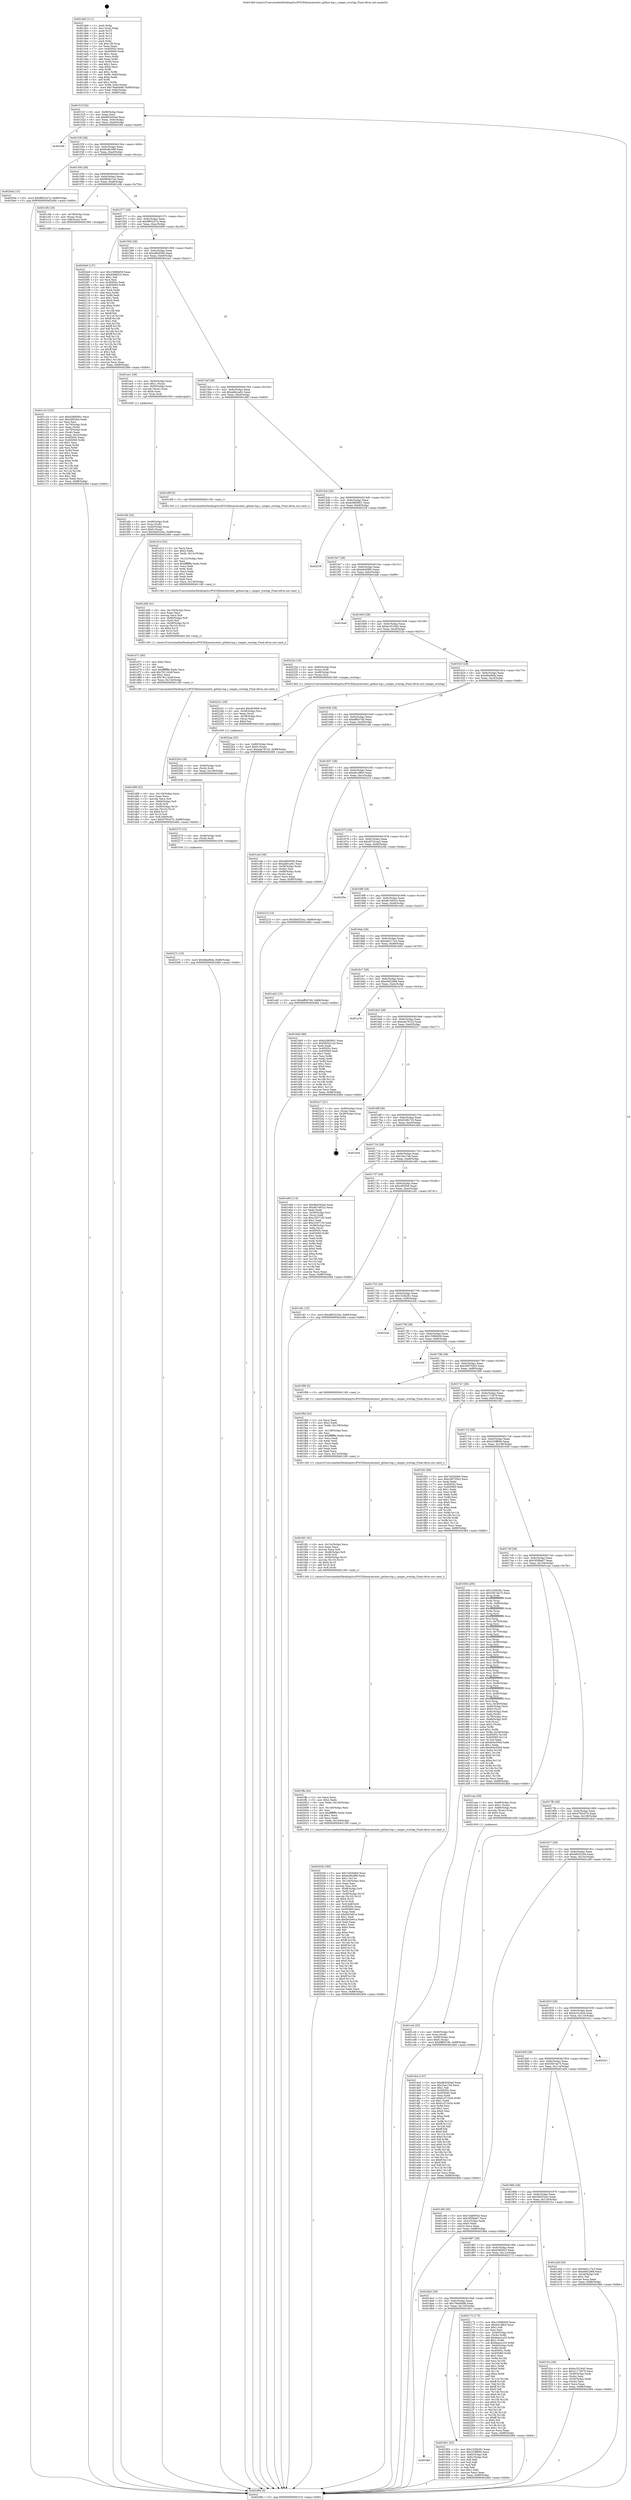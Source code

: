 digraph "0x4014b0" {
  label = "0x4014b0 (/mnt/c/Users/mathe/Desktop/tcc/POCII/binaries/extr_gitline-log.c_ranges_overlap_Final-ollvm.out::main(0))"
  labelloc = "t"
  node[shape=record]

  Entry [label="",width=0.3,height=0.3,shape=circle,fillcolor=black,style=filled]
  "0x40151f" [label="{
     0x40151f [32]\l
     | [instrs]\l
     &nbsp;&nbsp;0x40151f \<+6\>: mov -0x88(%rbp),%eax\l
     &nbsp;&nbsp;0x401525 \<+2\>: mov %eax,%ecx\l
     &nbsp;&nbsp;0x401527 \<+6\>: sub $0x8b03d3ad,%ecx\l
     &nbsp;&nbsp;0x40152d \<+6\>: mov %eax,-0x9c(%rbp)\l
     &nbsp;&nbsp;0x401533 \<+6\>: mov %ecx,-0xa0(%rbp)\l
     &nbsp;&nbsp;0x401539 \<+6\>: je 000000000040236f \<main+0xebf\>\l
  }"]
  "0x40236f" [label="{
     0x40236f\l
  }", style=dashed]
  "0x40153f" [label="{
     0x40153f [28]\l
     | [instrs]\l
     &nbsp;&nbsp;0x40153f \<+5\>: jmp 0000000000401544 \<main+0x94\>\l
     &nbsp;&nbsp;0x401544 \<+6\>: mov -0x9c(%rbp),%eax\l
     &nbsp;&nbsp;0x40154a \<+5\>: sub $0x8cdb29f9,%eax\l
     &nbsp;&nbsp;0x40154f \<+6\>: mov %eax,-0xa4(%rbp)\l
     &nbsp;&nbsp;0x401555 \<+6\>: je 00000000004020da \<main+0xc2a\>\l
  }"]
  Exit [label="",width=0.3,height=0.3,shape=circle,fillcolor=black,style=filled,peripheries=2]
  "0x4020da" [label="{
     0x4020da [15]\l
     | [instrs]\l
     &nbsp;&nbsp;0x4020da \<+10\>: movl $0x9f83247a,-0x88(%rbp)\l
     &nbsp;&nbsp;0x4020e4 \<+5\>: jmp 0000000000402484 \<main+0xfd4\>\l
  }"]
  "0x40155b" [label="{
     0x40155b [28]\l
     | [instrs]\l
     &nbsp;&nbsp;0x40155b \<+5\>: jmp 0000000000401560 \<main+0xb0\>\l
     &nbsp;&nbsp;0x401560 \<+6\>: mov -0x9c(%rbp),%eax\l
     &nbsp;&nbsp;0x401566 \<+5\>: sub $0x983b21a5,%eax\l
     &nbsp;&nbsp;0x40156b \<+6\>: mov %eax,-0xa8(%rbp)\l
     &nbsp;&nbsp;0x401571 \<+6\>: je 0000000000401c0b \<main+0x75b\>\l
  }"]
  "0x40227c" [label="{
     0x40227c [15]\l
     | [instrs]\l
     &nbsp;&nbsp;0x40227c \<+10\>: movl $0xbfea9bfa,-0x88(%rbp)\l
     &nbsp;&nbsp;0x402286 \<+5\>: jmp 0000000000402484 \<main+0xfd4\>\l
  }"]
  "0x401c0b" [label="{
     0x401c0b [16]\l
     | [instrs]\l
     &nbsp;&nbsp;0x401c0b \<+4\>: mov -0x78(%rbp),%rax\l
     &nbsp;&nbsp;0x401c0f \<+3\>: mov (%rax),%rax\l
     &nbsp;&nbsp;0x401c12 \<+4\>: mov 0x8(%rax),%rdi\l
     &nbsp;&nbsp;0x401c16 \<+5\>: call 0000000000401060 \<atoi@plt\>\l
     | [calls]\l
     &nbsp;&nbsp;0x401060 \{1\} (unknown)\l
  }"]
  "0x401577" [label="{
     0x401577 [28]\l
     | [instrs]\l
     &nbsp;&nbsp;0x401577 \<+5\>: jmp 000000000040157c \<main+0xcc\>\l
     &nbsp;&nbsp;0x40157c \<+6\>: mov -0x9c(%rbp),%eax\l
     &nbsp;&nbsp;0x401582 \<+5\>: sub $0x9f83247a,%eax\l
     &nbsp;&nbsp;0x401587 \<+6\>: mov %eax,-0xac(%rbp)\l
     &nbsp;&nbsp;0x40158d \<+6\>: je 00000000004020e9 \<main+0xc39\>\l
  }"]
  "0x402270" [label="{
     0x402270 [12]\l
     | [instrs]\l
     &nbsp;&nbsp;0x402270 \<+4\>: mov -0x48(%rbp),%rdi\l
     &nbsp;&nbsp;0x402274 \<+3\>: mov (%rdi),%rdi\l
     &nbsp;&nbsp;0x402277 \<+5\>: call 0000000000401030 \<free@plt\>\l
     | [calls]\l
     &nbsp;&nbsp;0x401030 \{1\} (unknown)\l
  }"]
  "0x4020e9" [label="{
     0x4020e9 [137]\l
     | [instrs]\l
     &nbsp;&nbsp;0x4020e9 \<+5\>: mov $0x15988459,%eax\l
     &nbsp;&nbsp;0x4020ee \<+5\>: mov $0x636f2f10,%ecx\l
     &nbsp;&nbsp;0x4020f3 \<+2\>: mov $0x1,%dl\l
     &nbsp;&nbsp;0x4020f5 \<+2\>: xor %esi,%esi\l
     &nbsp;&nbsp;0x4020f7 \<+7\>: mov 0x40505c,%edi\l
     &nbsp;&nbsp;0x4020fe \<+8\>: mov 0x405060,%r8d\l
     &nbsp;&nbsp;0x402106 \<+3\>: sub $0x1,%esi\l
     &nbsp;&nbsp;0x402109 \<+3\>: mov %edi,%r9d\l
     &nbsp;&nbsp;0x40210c \<+3\>: add %esi,%r9d\l
     &nbsp;&nbsp;0x40210f \<+4\>: imul %r9d,%edi\l
     &nbsp;&nbsp;0x402113 \<+3\>: and $0x1,%edi\l
     &nbsp;&nbsp;0x402116 \<+3\>: cmp $0x0,%edi\l
     &nbsp;&nbsp;0x402119 \<+4\>: sete %r10b\l
     &nbsp;&nbsp;0x40211d \<+4\>: cmp $0xa,%r8d\l
     &nbsp;&nbsp;0x402121 \<+4\>: setl %r11b\l
     &nbsp;&nbsp;0x402125 \<+3\>: mov %r10b,%bl\l
     &nbsp;&nbsp;0x402128 \<+3\>: xor $0xff,%bl\l
     &nbsp;&nbsp;0x40212b \<+3\>: mov %r11b,%r14b\l
     &nbsp;&nbsp;0x40212e \<+4\>: xor $0xff,%r14b\l
     &nbsp;&nbsp;0x402132 \<+3\>: xor $0x1,%dl\l
     &nbsp;&nbsp;0x402135 \<+3\>: mov %bl,%r15b\l
     &nbsp;&nbsp;0x402138 \<+4\>: and $0xff,%r15b\l
     &nbsp;&nbsp;0x40213c \<+3\>: and %dl,%r10b\l
     &nbsp;&nbsp;0x40213f \<+3\>: mov %r14b,%r12b\l
     &nbsp;&nbsp;0x402142 \<+4\>: and $0xff,%r12b\l
     &nbsp;&nbsp;0x402146 \<+3\>: and %dl,%r11b\l
     &nbsp;&nbsp;0x402149 \<+3\>: or %r10b,%r15b\l
     &nbsp;&nbsp;0x40214c \<+3\>: or %r11b,%r12b\l
     &nbsp;&nbsp;0x40214f \<+3\>: xor %r12b,%r15b\l
     &nbsp;&nbsp;0x402152 \<+3\>: or %r14b,%bl\l
     &nbsp;&nbsp;0x402155 \<+3\>: xor $0xff,%bl\l
     &nbsp;&nbsp;0x402158 \<+3\>: or $0x1,%dl\l
     &nbsp;&nbsp;0x40215b \<+2\>: and %dl,%bl\l
     &nbsp;&nbsp;0x40215d \<+3\>: or %bl,%r15b\l
     &nbsp;&nbsp;0x402160 \<+4\>: test $0x1,%r15b\l
     &nbsp;&nbsp;0x402164 \<+3\>: cmovne %ecx,%eax\l
     &nbsp;&nbsp;0x402167 \<+6\>: mov %eax,-0x88(%rbp)\l
     &nbsp;&nbsp;0x40216d \<+5\>: jmp 0000000000402484 \<main+0xfd4\>\l
  }"]
  "0x401593" [label="{
     0x401593 [28]\l
     | [instrs]\l
     &nbsp;&nbsp;0x401593 \<+5\>: jmp 0000000000401598 \<main+0xe8\>\l
     &nbsp;&nbsp;0x401598 \<+6\>: mov -0x9c(%rbp),%eax\l
     &nbsp;&nbsp;0x40159e \<+5\>: sub $0xa8fc650b,%eax\l
     &nbsp;&nbsp;0x4015a3 \<+6\>: mov %eax,-0xb0(%rbp)\l
     &nbsp;&nbsp;0x4015a9 \<+6\>: je 0000000000401ee1 \<main+0xa31\>\l
  }"]
  "0x40225e" [label="{
     0x40225e [18]\l
     | [instrs]\l
     &nbsp;&nbsp;0x40225e \<+4\>: mov -0x60(%rbp),%rdi\l
     &nbsp;&nbsp;0x402262 \<+3\>: mov (%rdi),%rdi\l
     &nbsp;&nbsp;0x402265 \<+6\>: mov %eax,-0x148(%rbp)\l
     &nbsp;&nbsp;0x40226b \<+5\>: call 0000000000401030 \<free@plt\>\l
     | [calls]\l
     &nbsp;&nbsp;0x401030 \{1\} (unknown)\l
  }"]
  "0x401ee1" [label="{
     0x401ee1 [29]\l
     | [instrs]\l
     &nbsp;&nbsp;0x401ee1 \<+4\>: mov -0x50(%rbp),%rax\l
     &nbsp;&nbsp;0x401ee5 \<+6\>: movl $0x1,(%rax)\l
     &nbsp;&nbsp;0x401eeb \<+4\>: mov -0x50(%rbp),%rax\l
     &nbsp;&nbsp;0x401eef \<+3\>: movslq (%rax),%rax\l
     &nbsp;&nbsp;0x401ef2 \<+4\>: shl $0x4,%rax\l
     &nbsp;&nbsp;0x401ef6 \<+3\>: mov %rax,%rdi\l
     &nbsp;&nbsp;0x401ef9 \<+5\>: call 0000000000401050 \<malloc@plt\>\l
     | [calls]\l
     &nbsp;&nbsp;0x401050 \{1\} (unknown)\l
  }"]
  "0x4015af" [label="{
     0x4015af [28]\l
     | [instrs]\l
     &nbsp;&nbsp;0x4015af \<+5\>: jmp 00000000004015b4 \<main+0x104\>\l
     &nbsp;&nbsp;0x4015b4 \<+6\>: mov -0x9c(%rbp),%eax\l
     &nbsp;&nbsp;0x4015ba \<+5\>: sub $0xab8cca61,%eax\l
     &nbsp;&nbsp;0x4015bf \<+6\>: mov %eax,-0xb4(%rbp)\l
     &nbsp;&nbsp;0x4015c5 \<+6\>: je 0000000000401d0f \<main+0x85f\>\l
  }"]
  "0x402241" [label="{
     0x402241 [29]\l
     | [instrs]\l
     &nbsp;&nbsp;0x402241 \<+10\>: movabs $0x4030b6,%rdi\l
     &nbsp;&nbsp;0x40224b \<+4\>: mov -0x38(%rbp),%rsi\l
     &nbsp;&nbsp;0x40224f \<+2\>: mov %eax,(%rsi)\l
     &nbsp;&nbsp;0x402251 \<+4\>: mov -0x38(%rbp),%rsi\l
     &nbsp;&nbsp;0x402255 \<+2\>: mov (%rsi),%esi\l
     &nbsp;&nbsp;0x402257 \<+2\>: mov $0x0,%al\l
     &nbsp;&nbsp;0x402259 \<+5\>: call 0000000000401040 \<printf@plt\>\l
     | [calls]\l
     &nbsp;&nbsp;0x401040 \{1\} (unknown)\l
  }"]
  "0x401d0f" [label="{
     0x401d0f [5]\l
     | [instrs]\l
     &nbsp;&nbsp;0x401d0f \<+5\>: call 0000000000401160 \<next_i\>\l
     | [calls]\l
     &nbsp;&nbsp;0x401160 \{1\} (/mnt/c/Users/mathe/Desktop/tcc/POCII/binaries/extr_gitline-log.c_ranges_overlap_Final-ollvm.out::next_i)\l
  }"]
  "0x4015cb" [label="{
     0x4015cb [28]\l
     | [instrs]\l
     &nbsp;&nbsp;0x4015cb \<+5\>: jmp 00000000004015d0 \<main+0x120\>\l
     &nbsp;&nbsp;0x4015d0 \<+6\>: mov -0x9c(%rbp),%eax\l
     &nbsp;&nbsp;0x4015d6 \<+5\>: sub $0xb2885801,%eax\l
     &nbsp;&nbsp;0x4015db \<+6\>: mov %eax,-0xb8(%rbp)\l
     &nbsp;&nbsp;0x4015e1 \<+6\>: je 000000000040233f \<main+0xe8f\>\l
  }"]
  "0x402026" [label="{
     0x402026 [180]\l
     | [instrs]\l
     &nbsp;&nbsp;0x402026 \<+5\>: mov $0x7a026d04,%ecx\l
     &nbsp;&nbsp;0x40202b \<+5\>: mov $0x8cdb29f9,%edx\l
     &nbsp;&nbsp;0x402030 \<+3\>: mov $0x1,%r11b\l
     &nbsp;&nbsp;0x402033 \<+6\>: mov -0x144(%rbp),%esi\l
     &nbsp;&nbsp;0x402039 \<+3\>: imul %eax,%esi\l
     &nbsp;&nbsp;0x40203c \<+3\>: movslq %esi,%r8\l
     &nbsp;&nbsp;0x40203f \<+4\>: mov -0x48(%rbp),%r9\l
     &nbsp;&nbsp;0x402043 \<+3\>: mov (%r9),%r9\l
     &nbsp;&nbsp;0x402046 \<+4\>: mov -0x40(%rbp),%r10\l
     &nbsp;&nbsp;0x40204a \<+3\>: movslq (%r10),%r10\l
     &nbsp;&nbsp;0x40204d \<+4\>: shl $0x4,%r10\l
     &nbsp;&nbsp;0x402051 \<+3\>: add %r10,%r9\l
     &nbsp;&nbsp;0x402054 \<+4\>: mov %r8,0x8(%r9)\l
     &nbsp;&nbsp;0x402058 \<+7\>: mov 0x40505c,%eax\l
     &nbsp;&nbsp;0x40205f \<+7\>: mov 0x405060,%esi\l
     &nbsp;&nbsp;0x402066 \<+2\>: mov %eax,%edi\l
     &nbsp;&nbsp;0x402068 \<+6\>: sub $0xf443e61a,%edi\l
     &nbsp;&nbsp;0x40206e \<+3\>: sub $0x1,%edi\l
     &nbsp;&nbsp;0x402071 \<+6\>: add $0xf443e61a,%edi\l
     &nbsp;&nbsp;0x402077 \<+3\>: imul %edi,%eax\l
     &nbsp;&nbsp;0x40207a \<+3\>: and $0x1,%eax\l
     &nbsp;&nbsp;0x40207d \<+3\>: cmp $0x0,%eax\l
     &nbsp;&nbsp;0x402080 \<+3\>: sete %bl\l
     &nbsp;&nbsp;0x402083 \<+3\>: cmp $0xa,%esi\l
     &nbsp;&nbsp;0x402086 \<+4\>: setl %r14b\l
     &nbsp;&nbsp;0x40208a \<+3\>: mov %bl,%r15b\l
     &nbsp;&nbsp;0x40208d \<+4\>: xor $0xff,%r15b\l
     &nbsp;&nbsp;0x402091 \<+3\>: mov %r14b,%r12b\l
     &nbsp;&nbsp;0x402094 \<+4\>: xor $0xff,%r12b\l
     &nbsp;&nbsp;0x402098 \<+4\>: xor $0x0,%r11b\l
     &nbsp;&nbsp;0x40209c \<+3\>: mov %r15b,%r13b\l
     &nbsp;&nbsp;0x40209f \<+4\>: and $0x0,%r13b\l
     &nbsp;&nbsp;0x4020a3 \<+3\>: and %r11b,%bl\l
     &nbsp;&nbsp;0x4020a6 \<+3\>: mov %r12b,%al\l
     &nbsp;&nbsp;0x4020a9 \<+2\>: and $0x0,%al\l
     &nbsp;&nbsp;0x4020ab \<+3\>: and %r11b,%r14b\l
     &nbsp;&nbsp;0x4020ae \<+3\>: or %bl,%r13b\l
     &nbsp;&nbsp;0x4020b1 \<+3\>: or %r14b,%al\l
     &nbsp;&nbsp;0x4020b4 \<+3\>: xor %al,%r13b\l
     &nbsp;&nbsp;0x4020b7 \<+3\>: or %r12b,%r15b\l
     &nbsp;&nbsp;0x4020ba \<+4\>: xor $0xff,%r15b\l
     &nbsp;&nbsp;0x4020be \<+4\>: or $0x0,%r11b\l
     &nbsp;&nbsp;0x4020c2 \<+3\>: and %r11b,%r15b\l
     &nbsp;&nbsp;0x4020c5 \<+3\>: or %r15b,%r13b\l
     &nbsp;&nbsp;0x4020c8 \<+4\>: test $0x1,%r13b\l
     &nbsp;&nbsp;0x4020cc \<+3\>: cmovne %edx,%ecx\l
     &nbsp;&nbsp;0x4020cf \<+6\>: mov %ecx,-0x88(%rbp)\l
     &nbsp;&nbsp;0x4020d5 \<+5\>: jmp 0000000000402484 \<main+0xfd4\>\l
  }"]
  "0x40233f" [label="{
     0x40233f\l
  }", style=dashed]
  "0x4015e7" [label="{
     0x4015e7 [28]\l
     | [instrs]\l
     &nbsp;&nbsp;0x4015e7 \<+5\>: jmp 00000000004015ec \<main+0x13c\>\l
     &nbsp;&nbsp;0x4015ec \<+6\>: mov -0x9c(%rbp),%eax\l
     &nbsp;&nbsp;0x4015f2 \<+5\>: sub $0xb6c65f0c,%eax\l
     &nbsp;&nbsp;0x4015f7 \<+6\>: mov %eax,-0xbc(%rbp)\l
     &nbsp;&nbsp;0x4015fd \<+6\>: je 0000000000401ba6 \<main+0x6f6\>\l
  }"]
  "0x401ffa" [label="{
     0x401ffa [44]\l
     | [instrs]\l
     &nbsp;&nbsp;0x401ffa \<+2\>: xor %ecx,%ecx\l
     &nbsp;&nbsp;0x401ffc \<+5\>: mov $0x2,%edx\l
     &nbsp;&nbsp;0x402001 \<+6\>: mov %edx,-0x140(%rbp)\l
     &nbsp;&nbsp;0x402007 \<+1\>: cltd\l
     &nbsp;&nbsp;0x402008 \<+6\>: mov -0x140(%rbp),%esi\l
     &nbsp;&nbsp;0x40200e \<+2\>: idiv %esi\l
     &nbsp;&nbsp;0x402010 \<+6\>: imul $0xfffffffe,%edx,%edx\l
     &nbsp;&nbsp;0x402016 \<+3\>: sub $0x1,%ecx\l
     &nbsp;&nbsp;0x402019 \<+2\>: sub %ecx,%edx\l
     &nbsp;&nbsp;0x40201b \<+6\>: mov %edx,-0x144(%rbp)\l
     &nbsp;&nbsp;0x402021 \<+5\>: call 0000000000401160 \<next_i\>\l
     | [calls]\l
     &nbsp;&nbsp;0x401160 \{1\} (/mnt/c/Users/mathe/Desktop/tcc/POCII/binaries/extr_gitline-log.c_ranges_overlap_Final-ollvm.out::next_i)\l
  }"]
  "0x401ba6" [label="{
     0x401ba6\l
  }", style=dashed]
  "0x401603" [label="{
     0x401603 [28]\l
     | [instrs]\l
     &nbsp;&nbsp;0x401603 \<+5\>: jmp 0000000000401608 \<main+0x158\>\l
     &nbsp;&nbsp;0x401608 \<+6\>: mov -0x9c(%rbp),%eax\l
     &nbsp;&nbsp;0x40160e \<+5\>: sub $0xbc351645,%eax\l
     &nbsp;&nbsp;0x401613 \<+6\>: mov %eax,-0xc0(%rbp)\l
     &nbsp;&nbsp;0x401619 \<+6\>: je 000000000040222e \<main+0xd7e\>\l
  }"]
  "0x401fd1" [label="{
     0x401fd1 [41]\l
     | [instrs]\l
     &nbsp;&nbsp;0x401fd1 \<+6\>: mov -0x13c(%rbp),%ecx\l
     &nbsp;&nbsp;0x401fd7 \<+3\>: imul %eax,%ecx\l
     &nbsp;&nbsp;0x401fda \<+3\>: movslq %ecx,%r8\l
     &nbsp;&nbsp;0x401fdd \<+4\>: mov -0x48(%rbp),%r9\l
     &nbsp;&nbsp;0x401fe1 \<+3\>: mov (%r9),%r9\l
     &nbsp;&nbsp;0x401fe4 \<+4\>: mov -0x40(%rbp),%r10\l
     &nbsp;&nbsp;0x401fe8 \<+3\>: movslq (%r10),%r10\l
     &nbsp;&nbsp;0x401feb \<+4\>: shl $0x4,%r10\l
     &nbsp;&nbsp;0x401fef \<+3\>: add %r10,%r9\l
     &nbsp;&nbsp;0x401ff2 \<+3\>: mov %r8,(%r9)\l
     &nbsp;&nbsp;0x401ff5 \<+5\>: call 0000000000401160 \<next_i\>\l
     | [calls]\l
     &nbsp;&nbsp;0x401160 \{1\} (/mnt/c/Users/mathe/Desktop/tcc/POCII/binaries/extr_gitline-log.c_ranges_overlap_Final-ollvm.out::next_i)\l
  }"]
  "0x40222e" [label="{
     0x40222e [19]\l
     | [instrs]\l
     &nbsp;&nbsp;0x40222e \<+4\>: mov -0x60(%rbp),%rax\l
     &nbsp;&nbsp;0x402232 \<+3\>: mov (%rax),%rdi\l
     &nbsp;&nbsp;0x402235 \<+4\>: mov -0x48(%rbp),%rax\l
     &nbsp;&nbsp;0x402239 \<+3\>: mov (%rax),%rsi\l
     &nbsp;&nbsp;0x40223c \<+5\>: call 00000000004013b0 \<ranges_overlap\>\l
     | [calls]\l
     &nbsp;&nbsp;0x4013b0 \{1\} (/mnt/c/Users/mathe/Desktop/tcc/POCII/binaries/extr_gitline-log.c_ranges_overlap_Final-ollvm.out::ranges_overlap)\l
  }"]
  "0x40161f" [label="{
     0x40161f [28]\l
     | [instrs]\l
     &nbsp;&nbsp;0x40161f \<+5\>: jmp 0000000000401624 \<main+0x174\>\l
     &nbsp;&nbsp;0x401624 \<+6\>: mov -0x9c(%rbp),%eax\l
     &nbsp;&nbsp;0x40162a \<+5\>: sub $0xbfea9bfa,%eax\l
     &nbsp;&nbsp;0x40162f \<+6\>: mov %eax,-0xc4(%rbp)\l
     &nbsp;&nbsp;0x401635 \<+6\>: je 00000000004022ae \<main+0xdfe\>\l
  }"]
  "0x401f9d" [label="{
     0x401f9d [52]\l
     | [instrs]\l
     &nbsp;&nbsp;0x401f9d \<+2\>: xor %ecx,%ecx\l
     &nbsp;&nbsp;0x401f9f \<+5\>: mov $0x2,%edx\l
     &nbsp;&nbsp;0x401fa4 \<+6\>: mov %edx,-0x138(%rbp)\l
     &nbsp;&nbsp;0x401faa \<+1\>: cltd\l
     &nbsp;&nbsp;0x401fab \<+6\>: mov -0x138(%rbp),%esi\l
     &nbsp;&nbsp;0x401fb1 \<+2\>: idiv %esi\l
     &nbsp;&nbsp;0x401fb3 \<+6\>: imul $0xfffffffe,%edx,%edx\l
     &nbsp;&nbsp;0x401fb9 \<+2\>: mov %ecx,%edi\l
     &nbsp;&nbsp;0x401fbb \<+2\>: sub %edx,%edi\l
     &nbsp;&nbsp;0x401fbd \<+2\>: mov %ecx,%edx\l
     &nbsp;&nbsp;0x401fbf \<+3\>: sub $0x1,%edx\l
     &nbsp;&nbsp;0x401fc2 \<+2\>: add %edx,%edi\l
     &nbsp;&nbsp;0x401fc4 \<+2\>: sub %edi,%ecx\l
     &nbsp;&nbsp;0x401fc6 \<+6\>: mov %ecx,-0x13c(%rbp)\l
     &nbsp;&nbsp;0x401fcc \<+5\>: call 0000000000401160 \<next_i\>\l
     | [calls]\l
     &nbsp;&nbsp;0x401160 \{1\} (/mnt/c/Users/mathe/Desktop/tcc/POCII/binaries/extr_gitline-log.c_ranges_overlap_Final-ollvm.out::next_i)\l
  }"]
  "0x4022ae" [label="{
     0x4022ae [25]\l
     | [instrs]\l
     &nbsp;&nbsp;0x4022ae \<+4\>: mov -0x80(%rbp),%rax\l
     &nbsp;&nbsp;0x4022b2 \<+6\>: movl $0x0,(%rax)\l
     &nbsp;&nbsp;0x4022b8 \<+10\>: movl $0xeda79132,-0x88(%rbp)\l
     &nbsp;&nbsp;0x4022c2 \<+5\>: jmp 0000000000402484 \<main+0xfd4\>\l
  }"]
  "0x40163b" [label="{
     0x40163b [28]\l
     | [instrs]\l
     &nbsp;&nbsp;0x40163b \<+5\>: jmp 0000000000401640 \<main+0x190\>\l
     &nbsp;&nbsp;0x401640 \<+6\>: mov -0x9c(%rbp),%eax\l
     &nbsp;&nbsp;0x401646 \<+5\>: sub $0xbff047d0,%eax\l
     &nbsp;&nbsp;0x40164b \<+6\>: mov %eax,-0xc8(%rbp)\l
     &nbsp;&nbsp;0x401651 \<+6\>: je 0000000000401ceb \<main+0x83b\>\l
  }"]
  "0x401efe" [label="{
     0x401efe [32]\l
     | [instrs]\l
     &nbsp;&nbsp;0x401efe \<+4\>: mov -0x48(%rbp),%rdi\l
     &nbsp;&nbsp;0x401f02 \<+3\>: mov %rax,(%rdi)\l
     &nbsp;&nbsp;0x401f05 \<+4\>: mov -0x40(%rbp),%rax\l
     &nbsp;&nbsp;0x401f09 \<+6\>: movl $0x0,(%rax)\l
     &nbsp;&nbsp;0x401f0f \<+10\>: movl $0x5b0532ec,-0x88(%rbp)\l
     &nbsp;&nbsp;0x401f19 \<+5\>: jmp 0000000000402484 \<main+0xfd4\>\l
  }"]
  "0x401ceb" [label="{
     0x401ceb [36]\l
     | [instrs]\l
     &nbsp;&nbsp;0x401ceb \<+5\>: mov $0xa8fc650b,%eax\l
     &nbsp;&nbsp;0x401cf0 \<+5\>: mov $0xab8cca61,%ecx\l
     &nbsp;&nbsp;0x401cf5 \<+4\>: mov -0x58(%rbp),%rdx\l
     &nbsp;&nbsp;0x401cf9 \<+2\>: mov (%rdx),%esi\l
     &nbsp;&nbsp;0x401cfb \<+4\>: mov -0x68(%rbp),%rdx\l
     &nbsp;&nbsp;0x401cff \<+2\>: cmp (%rdx),%esi\l
     &nbsp;&nbsp;0x401d01 \<+3\>: cmovl %ecx,%eax\l
     &nbsp;&nbsp;0x401d04 \<+6\>: mov %eax,-0x88(%rbp)\l
     &nbsp;&nbsp;0x401d0a \<+5\>: jmp 0000000000402484 \<main+0xfd4\>\l
  }"]
  "0x401657" [label="{
     0x401657 [28]\l
     | [instrs]\l
     &nbsp;&nbsp;0x401657 \<+5\>: jmp 000000000040165c \<main+0x1ac\>\l
     &nbsp;&nbsp;0x40165c \<+6\>: mov -0x9c(%rbp),%eax\l
     &nbsp;&nbsp;0x401662 \<+5\>: sub $0xd414ffc0,%eax\l
     &nbsp;&nbsp;0x401667 \<+6\>: mov %eax,-0xcc(%rbp)\l
     &nbsp;&nbsp;0x40166d \<+6\>: je 000000000040221f \<main+0xd6f\>\l
  }"]
  "0x401d99" [label="{
     0x401d99 [52]\l
     | [instrs]\l
     &nbsp;&nbsp;0x401d99 \<+6\>: mov -0x134(%rbp),%ecx\l
     &nbsp;&nbsp;0x401d9f \<+3\>: imul %eax,%ecx\l
     &nbsp;&nbsp;0x401da2 \<+3\>: movslq %ecx,%r8\l
     &nbsp;&nbsp;0x401da5 \<+4\>: mov -0x60(%rbp),%r9\l
     &nbsp;&nbsp;0x401da9 \<+3\>: mov (%r9),%r9\l
     &nbsp;&nbsp;0x401dac \<+4\>: mov -0x58(%rbp),%r10\l
     &nbsp;&nbsp;0x401db0 \<+3\>: movslq (%r10),%r10\l
     &nbsp;&nbsp;0x401db3 \<+4\>: shl $0x4,%r10\l
     &nbsp;&nbsp;0x401db7 \<+3\>: add %r10,%r9\l
     &nbsp;&nbsp;0x401dba \<+4\>: mov %r8,0x8(%r9)\l
     &nbsp;&nbsp;0x401dbe \<+10\>: movl $0x4705c070,-0x88(%rbp)\l
     &nbsp;&nbsp;0x401dc8 \<+5\>: jmp 0000000000402484 \<main+0xfd4\>\l
  }"]
  "0x40221f" [label="{
     0x40221f [15]\l
     | [instrs]\l
     &nbsp;&nbsp;0x40221f \<+10\>: movl $0x5b0532ec,-0x88(%rbp)\l
     &nbsp;&nbsp;0x402229 \<+5\>: jmp 0000000000402484 \<main+0xfd4\>\l
  }"]
  "0x401673" [label="{
     0x401673 [28]\l
     | [instrs]\l
     &nbsp;&nbsp;0x401673 \<+5\>: jmp 0000000000401678 \<main+0x1c8\>\l
     &nbsp;&nbsp;0x401678 \<+6\>: mov -0x9c(%rbp),%eax\l
     &nbsp;&nbsp;0x40167e \<+5\>: sub $0xd57d1ea2,%eax\l
     &nbsp;&nbsp;0x401683 \<+6\>: mov %eax,-0xd0(%rbp)\l
     &nbsp;&nbsp;0x401689 \<+6\>: je 000000000040229a \<main+0xdea\>\l
  }"]
  "0x401d71" [label="{
     0x401d71 [40]\l
     | [instrs]\l
     &nbsp;&nbsp;0x401d71 \<+5\>: mov $0x2,%ecx\l
     &nbsp;&nbsp;0x401d76 \<+1\>: cltd\l
     &nbsp;&nbsp;0x401d77 \<+2\>: idiv %ecx\l
     &nbsp;&nbsp;0x401d79 \<+6\>: imul $0xfffffffe,%edx,%ecx\l
     &nbsp;&nbsp;0x401d7f \<+6\>: add $0x781142df,%ecx\l
     &nbsp;&nbsp;0x401d85 \<+3\>: add $0x1,%ecx\l
     &nbsp;&nbsp;0x401d88 \<+6\>: sub $0x781142df,%ecx\l
     &nbsp;&nbsp;0x401d8e \<+6\>: mov %ecx,-0x134(%rbp)\l
     &nbsp;&nbsp;0x401d94 \<+5\>: call 0000000000401160 \<next_i\>\l
     | [calls]\l
     &nbsp;&nbsp;0x401160 \{1\} (/mnt/c/Users/mathe/Desktop/tcc/POCII/binaries/extr_gitline-log.c_ranges_overlap_Final-ollvm.out::next_i)\l
  }"]
  "0x40229a" [label="{
     0x40229a\l
  }", style=dashed]
  "0x40168f" [label="{
     0x40168f [28]\l
     | [instrs]\l
     &nbsp;&nbsp;0x40168f \<+5\>: jmp 0000000000401694 \<main+0x1e4\>\l
     &nbsp;&nbsp;0x401694 \<+6\>: mov -0x9c(%rbp),%eax\l
     &nbsp;&nbsp;0x40169a \<+5\>: sub $0xdb7e652c,%eax\l
     &nbsp;&nbsp;0x40169f \<+6\>: mov %eax,-0xd4(%rbp)\l
     &nbsp;&nbsp;0x4016a5 \<+6\>: je 0000000000401ed2 \<main+0xa22\>\l
  }"]
  "0x401d48" [label="{
     0x401d48 [41]\l
     | [instrs]\l
     &nbsp;&nbsp;0x401d48 \<+6\>: mov -0x130(%rbp),%ecx\l
     &nbsp;&nbsp;0x401d4e \<+3\>: imul %eax,%ecx\l
     &nbsp;&nbsp;0x401d51 \<+3\>: movslq %ecx,%r8\l
     &nbsp;&nbsp;0x401d54 \<+4\>: mov -0x60(%rbp),%r9\l
     &nbsp;&nbsp;0x401d58 \<+3\>: mov (%r9),%r9\l
     &nbsp;&nbsp;0x401d5b \<+4\>: mov -0x58(%rbp),%r10\l
     &nbsp;&nbsp;0x401d5f \<+3\>: movslq (%r10),%r10\l
     &nbsp;&nbsp;0x401d62 \<+4\>: shl $0x4,%r10\l
     &nbsp;&nbsp;0x401d66 \<+3\>: add %r10,%r9\l
     &nbsp;&nbsp;0x401d69 \<+3\>: mov %r8,(%r9)\l
     &nbsp;&nbsp;0x401d6c \<+5\>: call 0000000000401160 \<next_i\>\l
     | [calls]\l
     &nbsp;&nbsp;0x401160 \{1\} (/mnt/c/Users/mathe/Desktop/tcc/POCII/binaries/extr_gitline-log.c_ranges_overlap_Final-ollvm.out::next_i)\l
  }"]
  "0x401ed2" [label="{
     0x401ed2 [15]\l
     | [instrs]\l
     &nbsp;&nbsp;0x401ed2 \<+10\>: movl $0xbff047d0,-0x88(%rbp)\l
     &nbsp;&nbsp;0x401edc \<+5\>: jmp 0000000000402484 \<main+0xfd4\>\l
  }"]
  "0x4016ab" [label="{
     0x4016ab [28]\l
     | [instrs]\l
     &nbsp;&nbsp;0x4016ab \<+5\>: jmp 00000000004016b0 \<main+0x200\>\l
     &nbsp;&nbsp;0x4016b0 \<+6\>: mov -0x9c(%rbp),%eax\l
     &nbsp;&nbsp;0x4016b6 \<+5\>: sub $0xded117e3,%eax\l
     &nbsp;&nbsp;0x4016bb \<+6\>: mov %eax,-0xd8(%rbp)\l
     &nbsp;&nbsp;0x4016c1 \<+6\>: je 0000000000401bb5 \<main+0x705\>\l
  }"]
  "0x401d14" [label="{
     0x401d14 [52]\l
     | [instrs]\l
     &nbsp;&nbsp;0x401d14 \<+2\>: xor %ecx,%ecx\l
     &nbsp;&nbsp;0x401d16 \<+5\>: mov $0x2,%edx\l
     &nbsp;&nbsp;0x401d1b \<+6\>: mov %edx,-0x12c(%rbp)\l
     &nbsp;&nbsp;0x401d21 \<+1\>: cltd\l
     &nbsp;&nbsp;0x401d22 \<+6\>: mov -0x12c(%rbp),%esi\l
     &nbsp;&nbsp;0x401d28 \<+2\>: idiv %esi\l
     &nbsp;&nbsp;0x401d2a \<+6\>: imul $0xfffffffe,%edx,%edx\l
     &nbsp;&nbsp;0x401d30 \<+2\>: mov %ecx,%edi\l
     &nbsp;&nbsp;0x401d32 \<+2\>: sub %edx,%edi\l
     &nbsp;&nbsp;0x401d34 \<+2\>: mov %ecx,%edx\l
     &nbsp;&nbsp;0x401d36 \<+3\>: sub $0x1,%edx\l
     &nbsp;&nbsp;0x401d39 \<+2\>: add %edx,%edi\l
     &nbsp;&nbsp;0x401d3b \<+2\>: sub %edi,%ecx\l
     &nbsp;&nbsp;0x401d3d \<+6\>: mov %ecx,-0x130(%rbp)\l
     &nbsp;&nbsp;0x401d43 \<+5\>: call 0000000000401160 \<next_i\>\l
     | [calls]\l
     &nbsp;&nbsp;0x401160 \{1\} (/mnt/c/Users/mathe/Desktop/tcc/POCII/binaries/extr_gitline-log.c_ranges_overlap_Final-ollvm.out::next_i)\l
  }"]
  "0x401bb5" [label="{
     0x401bb5 [86]\l
     | [instrs]\l
     &nbsp;&nbsp;0x401bb5 \<+5\>: mov $0xb2885801,%eax\l
     &nbsp;&nbsp;0x401bba \<+5\>: mov $0x983b21a5,%ecx\l
     &nbsp;&nbsp;0x401bbf \<+2\>: xor %edx,%edx\l
     &nbsp;&nbsp;0x401bc1 \<+7\>: mov 0x40505c,%esi\l
     &nbsp;&nbsp;0x401bc8 \<+7\>: mov 0x405060,%edi\l
     &nbsp;&nbsp;0x401bcf \<+3\>: sub $0x1,%edx\l
     &nbsp;&nbsp;0x401bd2 \<+3\>: mov %esi,%r8d\l
     &nbsp;&nbsp;0x401bd5 \<+3\>: add %edx,%r8d\l
     &nbsp;&nbsp;0x401bd8 \<+4\>: imul %r8d,%esi\l
     &nbsp;&nbsp;0x401bdc \<+3\>: and $0x1,%esi\l
     &nbsp;&nbsp;0x401bdf \<+3\>: cmp $0x0,%esi\l
     &nbsp;&nbsp;0x401be2 \<+4\>: sete %r9b\l
     &nbsp;&nbsp;0x401be6 \<+3\>: cmp $0xa,%edi\l
     &nbsp;&nbsp;0x401be9 \<+4\>: setl %r10b\l
     &nbsp;&nbsp;0x401bed \<+3\>: mov %r9b,%r11b\l
     &nbsp;&nbsp;0x401bf0 \<+3\>: and %r10b,%r11b\l
     &nbsp;&nbsp;0x401bf3 \<+3\>: xor %r10b,%r9b\l
     &nbsp;&nbsp;0x401bf6 \<+3\>: or %r9b,%r11b\l
     &nbsp;&nbsp;0x401bf9 \<+4\>: test $0x1,%r11b\l
     &nbsp;&nbsp;0x401bfd \<+3\>: cmovne %ecx,%eax\l
     &nbsp;&nbsp;0x401c00 \<+6\>: mov %eax,-0x88(%rbp)\l
     &nbsp;&nbsp;0x401c06 \<+5\>: jmp 0000000000402484 \<main+0xfd4\>\l
  }"]
  "0x4016c7" [label="{
     0x4016c7 [28]\l
     | [instrs]\l
     &nbsp;&nbsp;0x4016c7 \<+5\>: jmp 00000000004016cc \<main+0x21c\>\l
     &nbsp;&nbsp;0x4016cc \<+6\>: mov -0x9c(%rbp),%eax\l
     &nbsp;&nbsp;0x4016d2 \<+5\>: sub $0xe06228fd,%eax\l
     &nbsp;&nbsp;0x4016d7 \<+6\>: mov %eax,-0xdc(%rbp)\l
     &nbsp;&nbsp;0x4016dd \<+6\>: je 0000000000401a7b \<main+0x5cb\>\l
  }"]
  "0x401ccb" [label="{
     0x401ccb [32]\l
     | [instrs]\l
     &nbsp;&nbsp;0x401ccb \<+4\>: mov -0x60(%rbp),%rdi\l
     &nbsp;&nbsp;0x401ccf \<+3\>: mov %rax,(%rdi)\l
     &nbsp;&nbsp;0x401cd2 \<+4\>: mov -0x58(%rbp),%rax\l
     &nbsp;&nbsp;0x401cd6 \<+6\>: movl $0x0,(%rax)\l
     &nbsp;&nbsp;0x401cdc \<+10\>: movl $0xbff047d0,-0x88(%rbp)\l
     &nbsp;&nbsp;0x401ce6 \<+5\>: jmp 0000000000402484 \<main+0xfd4\>\l
  }"]
  "0x401a7b" [label="{
     0x401a7b\l
  }", style=dashed]
  "0x4016e3" [label="{
     0x4016e3 [28]\l
     | [instrs]\l
     &nbsp;&nbsp;0x4016e3 \<+5\>: jmp 00000000004016e8 \<main+0x238\>\l
     &nbsp;&nbsp;0x4016e8 \<+6\>: mov -0x9c(%rbp),%eax\l
     &nbsp;&nbsp;0x4016ee \<+5\>: sub $0xeda79132,%eax\l
     &nbsp;&nbsp;0x4016f3 \<+6\>: mov %eax,-0xe0(%rbp)\l
     &nbsp;&nbsp;0x4016f9 \<+6\>: je 00000000004022c7 \<main+0xe17\>\l
  }"]
  "0x401c1b" [label="{
     0x401c1b [102]\l
     | [instrs]\l
     &nbsp;&nbsp;0x401c1b \<+5\>: mov $0xb2885801,%ecx\l
     &nbsp;&nbsp;0x401c20 \<+5\>: mov $0xcdf33b4,%edx\l
     &nbsp;&nbsp;0x401c25 \<+2\>: xor %esi,%esi\l
     &nbsp;&nbsp;0x401c27 \<+4\>: mov -0x70(%rbp),%rdi\l
     &nbsp;&nbsp;0x401c2b \<+2\>: mov %eax,(%rdi)\l
     &nbsp;&nbsp;0x401c2d \<+4\>: mov -0x70(%rbp),%rdi\l
     &nbsp;&nbsp;0x401c31 \<+2\>: mov (%rdi),%eax\l
     &nbsp;&nbsp;0x401c33 \<+3\>: mov %eax,-0x2c(%rbp)\l
     &nbsp;&nbsp;0x401c36 \<+7\>: mov 0x40505c,%eax\l
     &nbsp;&nbsp;0x401c3d \<+8\>: mov 0x405060,%r8d\l
     &nbsp;&nbsp;0x401c45 \<+3\>: sub $0x1,%esi\l
     &nbsp;&nbsp;0x401c48 \<+3\>: mov %eax,%r9d\l
     &nbsp;&nbsp;0x401c4b \<+3\>: add %esi,%r9d\l
     &nbsp;&nbsp;0x401c4e \<+4\>: imul %r9d,%eax\l
     &nbsp;&nbsp;0x401c52 \<+3\>: and $0x1,%eax\l
     &nbsp;&nbsp;0x401c55 \<+3\>: cmp $0x0,%eax\l
     &nbsp;&nbsp;0x401c58 \<+4\>: sete %r10b\l
     &nbsp;&nbsp;0x401c5c \<+4\>: cmp $0xa,%r8d\l
     &nbsp;&nbsp;0x401c60 \<+4\>: setl %r11b\l
     &nbsp;&nbsp;0x401c64 \<+3\>: mov %r10b,%bl\l
     &nbsp;&nbsp;0x401c67 \<+3\>: and %r11b,%bl\l
     &nbsp;&nbsp;0x401c6a \<+3\>: xor %r11b,%r10b\l
     &nbsp;&nbsp;0x401c6d \<+3\>: or %r10b,%bl\l
     &nbsp;&nbsp;0x401c70 \<+3\>: test $0x1,%bl\l
     &nbsp;&nbsp;0x401c73 \<+3\>: cmovne %edx,%ecx\l
     &nbsp;&nbsp;0x401c76 \<+6\>: mov %ecx,-0x88(%rbp)\l
     &nbsp;&nbsp;0x401c7c \<+5\>: jmp 0000000000402484 \<main+0xfd4\>\l
  }"]
  "0x4022c7" [label="{
     0x4022c7 [21]\l
     | [instrs]\l
     &nbsp;&nbsp;0x4022c7 \<+4\>: mov -0x80(%rbp),%rax\l
     &nbsp;&nbsp;0x4022cb \<+2\>: mov (%rax),%eax\l
     &nbsp;&nbsp;0x4022cd \<+4\>: lea -0x28(%rbp),%rsp\l
     &nbsp;&nbsp;0x4022d1 \<+1\>: pop %rbx\l
     &nbsp;&nbsp;0x4022d2 \<+2\>: pop %r12\l
     &nbsp;&nbsp;0x4022d4 \<+2\>: pop %r13\l
     &nbsp;&nbsp;0x4022d6 \<+2\>: pop %r14\l
     &nbsp;&nbsp;0x4022d8 \<+2\>: pop %r15\l
     &nbsp;&nbsp;0x4022da \<+1\>: pop %rbp\l
     &nbsp;&nbsp;0x4022db \<+1\>: ret\l
  }"]
  "0x4016ff" [label="{
     0x4016ff [28]\l
     | [instrs]\l
     &nbsp;&nbsp;0x4016ff \<+5\>: jmp 0000000000401704 \<main+0x254\>\l
     &nbsp;&nbsp;0x401704 \<+6\>: mov -0x9c(%rbp),%eax\l
     &nbsp;&nbsp;0x40170a \<+5\>: sub $0xf228c725,%eax\l
     &nbsp;&nbsp;0x40170f \<+6\>: mov %eax,-0xe4(%rbp)\l
     &nbsp;&nbsp;0x401715 \<+6\>: je 0000000000401b04 \<main+0x654\>\l
  }"]
  "0x4014b0" [label="{
     0x4014b0 [111]\l
     | [instrs]\l
     &nbsp;&nbsp;0x4014b0 \<+1\>: push %rbp\l
     &nbsp;&nbsp;0x4014b1 \<+3\>: mov %rsp,%rbp\l
     &nbsp;&nbsp;0x4014b4 \<+2\>: push %r15\l
     &nbsp;&nbsp;0x4014b6 \<+2\>: push %r14\l
     &nbsp;&nbsp;0x4014b8 \<+2\>: push %r13\l
     &nbsp;&nbsp;0x4014ba \<+2\>: push %r12\l
     &nbsp;&nbsp;0x4014bc \<+1\>: push %rbx\l
     &nbsp;&nbsp;0x4014bd \<+7\>: sub $0x138,%rsp\l
     &nbsp;&nbsp;0x4014c4 \<+2\>: xor %eax,%eax\l
     &nbsp;&nbsp;0x4014c6 \<+7\>: mov 0x40505c,%ecx\l
     &nbsp;&nbsp;0x4014cd \<+7\>: mov 0x405060,%edx\l
     &nbsp;&nbsp;0x4014d4 \<+3\>: sub $0x1,%eax\l
     &nbsp;&nbsp;0x4014d7 \<+3\>: mov %ecx,%r8d\l
     &nbsp;&nbsp;0x4014da \<+3\>: add %eax,%r8d\l
     &nbsp;&nbsp;0x4014dd \<+4\>: imul %r8d,%ecx\l
     &nbsp;&nbsp;0x4014e1 \<+3\>: and $0x1,%ecx\l
     &nbsp;&nbsp;0x4014e4 \<+3\>: cmp $0x0,%ecx\l
     &nbsp;&nbsp;0x4014e7 \<+4\>: sete %r9b\l
     &nbsp;&nbsp;0x4014eb \<+4\>: and $0x1,%r9b\l
     &nbsp;&nbsp;0x4014ef \<+7\>: mov %r9b,-0x82(%rbp)\l
     &nbsp;&nbsp;0x4014f6 \<+3\>: cmp $0xa,%edx\l
     &nbsp;&nbsp;0x4014f9 \<+4\>: setl %r9b\l
     &nbsp;&nbsp;0x4014fd \<+4\>: and $0x1,%r9b\l
     &nbsp;&nbsp;0x401501 \<+7\>: mov %r9b,-0x81(%rbp)\l
     &nbsp;&nbsp;0x401508 \<+10\>: movl $0x79a0d498,-0x88(%rbp)\l
     &nbsp;&nbsp;0x401512 \<+6\>: mov %edi,-0x8c(%rbp)\l
     &nbsp;&nbsp;0x401518 \<+7\>: mov %rsi,-0x98(%rbp)\l
  }"]
  "0x401b04" [label="{
     0x401b04\l
  }", style=dashed]
  "0x40171b" [label="{
     0x40171b [28]\l
     | [instrs]\l
     &nbsp;&nbsp;0x40171b \<+5\>: jmp 0000000000401720 \<main+0x270\>\l
     &nbsp;&nbsp;0x401720 \<+6\>: mov -0x9c(%rbp),%eax\l
     &nbsp;&nbsp;0x401726 \<+5\>: sub $0x1bec744,%eax\l
     &nbsp;&nbsp;0x40172b \<+6\>: mov %eax,-0xe8(%rbp)\l
     &nbsp;&nbsp;0x401731 \<+6\>: je 0000000000401e60 \<main+0x9b0\>\l
  }"]
  "0x402484" [label="{
     0x402484 [5]\l
     | [instrs]\l
     &nbsp;&nbsp;0x402484 \<+5\>: jmp 000000000040151f \<main+0x6f\>\l
  }"]
  "0x401e60" [label="{
     0x401e60 [114]\l
     | [instrs]\l
     &nbsp;&nbsp;0x401e60 \<+5\>: mov $0x8b03d3ad,%eax\l
     &nbsp;&nbsp;0x401e65 \<+5\>: mov $0xdb7e652c,%ecx\l
     &nbsp;&nbsp;0x401e6a \<+2\>: xor %edx,%edx\l
     &nbsp;&nbsp;0x401e6c \<+4\>: mov -0x58(%rbp),%rsi\l
     &nbsp;&nbsp;0x401e70 \<+2\>: mov (%rsi),%edi\l
     &nbsp;&nbsp;0x401e72 \<+6\>: sub $0xc33071f3,%edi\l
     &nbsp;&nbsp;0x401e78 \<+3\>: add $0x1,%edi\l
     &nbsp;&nbsp;0x401e7b \<+6\>: add $0xc33071f3,%edi\l
     &nbsp;&nbsp;0x401e81 \<+4\>: mov -0x58(%rbp),%rsi\l
     &nbsp;&nbsp;0x401e85 \<+2\>: mov %edi,(%rsi)\l
     &nbsp;&nbsp;0x401e87 \<+7\>: mov 0x40505c,%edi\l
     &nbsp;&nbsp;0x401e8e \<+8\>: mov 0x405060,%r8d\l
     &nbsp;&nbsp;0x401e96 \<+3\>: sub $0x1,%edx\l
     &nbsp;&nbsp;0x401e99 \<+3\>: mov %edi,%r9d\l
     &nbsp;&nbsp;0x401e9c \<+3\>: add %edx,%r9d\l
     &nbsp;&nbsp;0x401e9f \<+4\>: imul %r9d,%edi\l
     &nbsp;&nbsp;0x401ea3 \<+3\>: and $0x1,%edi\l
     &nbsp;&nbsp;0x401ea6 \<+3\>: cmp $0x0,%edi\l
     &nbsp;&nbsp;0x401ea9 \<+4\>: sete %r10b\l
     &nbsp;&nbsp;0x401ead \<+4\>: cmp $0xa,%r8d\l
     &nbsp;&nbsp;0x401eb1 \<+4\>: setl %r11b\l
     &nbsp;&nbsp;0x401eb5 \<+3\>: mov %r10b,%bl\l
     &nbsp;&nbsp;0x401eb8 \<+3\>: and %r11b,%bl\l
     &nbsp;&nbsp;0x401ebb \<+3\>: xor %r11b,%r10b\l
     &nbsp;&nbsp;0x401ebe \<+3\>: or %r10b,%bl\l
     &nbsp;&nbsp;0x401ec1 \<+3\>: test $0x1,%bl\l
     &nbsp;&nbsp;0x401ec4 \<+3\>: cmovne %ecx,%eax\l
     &nbsp;&nbsp;0x401ec7 \<+6\>: mov %eax,-0x88(%rbp)\l
     &nbsp;&nbsp;0x401ecd \<+5\>: jmp 0000000000402484 \<main+0xfd4\>\l
  }"]
  "0x401737" [label="{
     0x401737 [28]\l
     | [instrs]\l
     &nbsp;&nbsp;0x401737 \<+5\>: jmp 000000000040173c \<main+0x28c\>\l
     &nbsp;&nbsp;0x40173c \<+6\>: mov -0x9c(%rbp),%eax\l
     &nbsp;&nbsp;0x401742 \<+5\>: sub $0xcdf33b4,%eax\l
     &nbsp;&nbsp;0x401747 \<+6\>: mov %eax,-0xec(%rbp)\l
     &nbsp;&nbsp;0x40174d \<+6\>: je 0000000000401c81 \<main+0x7d1\>\l
  }"]
  "0x4018bf" [label="{
     0x4018bf\l
  }", style=dashed]
  "0x401c81" [label="{
     0x401c81 [15]\l
     | [instrs]\l
     &nbsp;&nbsp;0x401c81 \<+10\>: movl $0x4803220e,-0x88(%rbp)\l
     &nbsp;&nbsp;0x401c8b \<+5\>: jmp 0000000000402484 \<main+0xfd4\>\l
  }"]
  "0x401753" [label="{
     0x401753 [28]\l
     | [instrs]\l
     &nbsp;&nbsp;0x401753 \<+5\>: jmp 0000000000401758 \<main+0x2a8\>\l
     &nbsp;&nbsp;0x401758 \<+6\>: mov -0x9c(%rbp),%eax\l
     &nbsp;&nbsp;0x40175e \<+5\>: sub $0x152f4281,%eax\l
     &nbsp;&nbsp;0x401763 \<+6\>: mov %eax,-0xf0(%rbp)\l
     &nbsp;&nbsp;0x401769 \<+6\>: je 00000000004022dc \<main+0xe2c\>\l
  }"]
  "0x401901" [label="{
     0x401901 [53]\l
     | [instrs]\l
     &nbsp;&nbsp;0x401901 \<+5\>: mov $0x152f4281,%eax\l
     &nbsp;&nbsp;0x401906 \<+5\>: mov $0x333ff694,%ecx\l
     &nbsp;&nbsp;0x40190b \<+6\>: mov -0x82(%rbp),%dl\l
     &nbsp;&nbsp;0x401911 \<+7\>: mov -0x81(%rbp),%sil\l
     &nbsp;&nbsp;0x401918 \<+3\>: mov %dl,%dil\l
     &nbsp;&nbsp;0x40191b \<+3\>: and %sil,%dil\l
     &nbsp;&nbsp;0x40191e \<+3\>: xor %sil,%dl\l
     &nbsp;&nbsp;0x401921 \<+3\>: or %dl,%dil\l
     &nbsp;&nbsp;0x401924 \<+4\>: test $0x1,%dil\l
     &nbsp;&nbsp;0x401928 \<+3\>: cmovne %ecx,%eax\l
     &nbsp;&nbsp;0x40192b \<+6\>: mov %eax,-0x88(%rbp)\l
     &nbsp;&nbsp;0x401931 \<+5\>: jmp 0000000000402484 \<main+0xfd4\>\l
  }"]
  "0x4022dc" [label="{
     0x4022dc\l
  }", style=dashed]
  "0x40176f" [label="{
     0x40176f [28]\l
     | [instrs]\l
     &nbsp;&nbsp;0x40176f \<+5\>: jmp 0000000000401774 \<main+0x2c4\>\l
     &nbsp;&nbsp;0x401774 \<+6\>: mov -0x9c(%rbp),%eax\l
     &nbsp;&nbsp;0x40177a \<+5\>: sub $0x15988459,%eax\l
     &nbsp;&nbsp;0x40177f \<+6\>: mov %eax,-0xf4(%rbp)\l
     &nbsp;&nbsp;0x401785 \<+6\>: je 000000000040245f \<main+0xfaf\>\l
  }"]
  "0x4018a3" [label="{
     0x4018a3 [28]\l
     | [instrs]\l
     &nbsp;&nbsp;0x4018a3 \<+5\>: jmp 00000000004018a8 \<main+0x3f8\>\l
     &nbsp;&nbsp;0x4018a8 \<+6\>: mov -0x9c(%rbp),%eax\l
     &nbsp;&nbsp;0x4018ae \<+5\>: sub $0x79a0d498,%eax\l
     &nbsp;&nbsp;0x4018b3 \<+6\>: mov %eax,-0x120(%rbp)\l
     &nbsp;&nbsp;0x4018b9 \<+6\>: je 0000000000401901 \<main+0x451\>\l
  }"]
  "0x40245f" [label="{
     0x40245f\l
  }", style=dashed]
  "0x40178b" [label="{
     0x40178b [28]\l
     | [instrs]\l
     &nbsp;&nbsp;0x40178b \<+5\>: jmp 0000000000401790 \<main+0x2e0\>\l
     &nbsp;&nbsp;0x401790 \<+6\>: mov -0x9c(%rbp),%eax\l
     &nbsp;&nbsp;0x401796 \<+5\>: sub $0x20875563,%eax\l
     &nbsp;&nbsp;0x40179b \<+6\>: mov %eax,-0xf8(%rbp)\l
     &nbsp;&nbsp;0x4017a1 \<+6\>: je 0000000000401f98 \<main+0xae8\>\l
  }"]
  "0x402172" [label="{
     0x402172 [173]\l
     | [instrs]\l
     &nbsp;&nbsp;0x402172 \<+5\>: mov $0x15988459,%eax\l
     &nbsp;&nbsp;0x402177 \<+5\>: mov $0xd414ffc0,%ecx\l
     &nbsp;&nbsp;0x40217c \<+2\>: mov $0x1,%dl\l
     &nbsp;&nbsp;0x40217e \<+2\>: xor %esi,%esi\l
     &nbsp;&nbsp;0x402180 \<+4\>: mov -0x40(%rbp),%rdi\l
     &nbsp;&nbsp;0x402184 \<+3\>: mov (%rdi),%r8d\l
     &nbsp;&nbsp;0x402187 \<+7\>: add $0x6eea1e33,%r8d\l
     &nbsp;&nbsp;0x40218e \<+4\>: add $0x1,%r8d\l
     &nbsp;&nbsp;0x402192 \<+7\>: sub $0x6eea1e33,%r8d\l
     &nbsp;&nbsp;0x402199 \<+4\>: mov -0x40(%rbp),%rdi\l
     &nbsp;&nbsp;0x40219d \<+3\>: mov %r8d,(%rdi)\l
     &nbsp;&nbsp;0x4021a0 \<+8\>: mov 0x40505c,%r8d\l
     &nbsp;&nbsp;0x4021a8 \<+8\>: mov 0x405060,%r9d\l
     &nbsp;&nbsp;0x4021b0 \<+3\>: sub $0x1,%esi\l
     &nbsp;&nbsp;0x4021b3 \<+3\>: mov %r8d,%r10d\l
     &nbsp;&nbsp;0x4021b6 \<+3\>: add %esi,%r10d\l
     &nbsp;&nbsp;0x4021b9 \<+4\>: imul %r10d,%r8d\l
     &nbsp;&nbsp;0x4021bd \<+4\>: and $0x1,%r8d\l
     &nbsp;&nbsp;0x4021c1 \<+4\>: cmp $0x0,%r8d\l
     &nbsp;&nbsp;0x4021c5 \<+4\>: sete %r11b\l
     &nbsp;&nbsp;0x4021c9 \<+4\>: cmp $0xa,%r9d\l
     &nbsp;&nbsp;0x4021cd \<+3\>: setl %bl\l
     &nbsp;&nbsp;0x4021d0 \<+3\>: mov %r11b,%r14b\l
     &nbsp;&nbsp;0x4021d3 \<+4\>: xor $0xff,%r14b\l
     &nbsp;&nbsp;0x4021d7 \<+3\>: mov %bl,%r15b\l
     &nbsp;&nbsp;0x4021da \<+4\>: xor $0xff,%r15b\l
     &nbsp;&nbsp;0x4021de \<+3\>: xor $0x0,%dl\l
     &nbsp;&nbsp;0x4021e1 \<+3\>: mov %r14b,%r12b\l
     &nbsp;&nbsp;0x4021e4 \<+4\>: and $0x0,%r12b\l
     &nbsp;&nbsp;0x4021e8 \<+3\>: and %dl,%r11b\l
     &nbsp;&nbsp;0x4021eb \<+3\>: mov %r15b,%r13b\l
     &nbsp;&nbsp;0x4021ee \<+4\>: and $0x0,%r13b\l
     &nbsp;&nbsp;0x4021f2 \<+2\>: and %dl,%bl\l
     &nbsp;&nbsp;0x4021f4 \<+3\>: or %r11b,%r12b\l
     &nbsp;&nbsp;0x4021f7 \<+3\>: or %bl,%r13b\l
     &nbsp;&nbsp;0x4021fa \<+3\>: xor %r13b,%r12b\l
     &nbsp;&nbsp;0x4021fd \<+3\>: or %r15b,%r14b\l
     &nbsp;&nbsp;0x402200 \<+4\>: xor $0xff,%r14b\l
     &nbsp;&nbsp;0x402204 \<+3\>: or $0x0,%dl\l
     &nbsp;&nbsp;0x402207 \<+3\>: and %dl,%r14b\l
     &nbsp;&nbsp;0x40220a \<+3\>: or %r14b,%r12b\l
     &nbsp;&nbsp;0x40220d \<+4\>: test $0x1,%r12b\l
     &nbsp;&nbsp;0x402211 \<+3\>: cmovne %ecx,%eax\l
     &nbsp;&nbsp;0x402214 \<+6\>: mov %eax,-0x88(%rbp)\l
     &nbsp;&nbsp;0x40221a \<+5\>: jmp 0000000000402484 \<main+0xfd4\>\l
  }"]
  "0x401f98" [label="{
     0x401f98 [5]\l
     | [instrs]\l
     &nbsp;&nbsp;0x401f98 \<+5\>: call 0000000000401160 \<next_i\>\l
     | [calls]\l
     &nbsp;&nbsp;0x401160 \{1\} (/mnt/c/Users/mathe/Desktop/tcc/POCII/binaries/extr_gitline-log.c_ranges_overlap_Final-ollvm.out::next_i)\l
  }"]
  "0x4017a7" [label="{
     0x4017a7 [28]\l
     | [instrs]\l
     &nbsp;&nbsp;0x4017a7 \<+5\>: jmp 00000000004017ac \<main+0x2fc\>\l
     &nbsp;&nbsp;0x4017ac \<+6\>: mov -0x9c(%rbp),%eax\l
     &nbsp;&nbsp;0x4017b2 \<+5\>: sub $0x21172979,%eax\l
     &nbsp;&nbsp;0x4017b7 \<+6\>: mov %eax,-0xfc(%rbp)\l
     &nbsp;&nbsp;0x4017bd \<+6\>: je 0000000000401f42 \<main+0xa92\>\l
  }"]
  "0x401887" [label="{
     0x401887 [28]\l
     | [instrs]\l
     &nbsp;&nbsp;0x401887 \<+5\>: jmp 000000000040188c \<main+0x3dc\>\l
     &nbsp;&nbsp;0x40188c \<+6\>: mov -0x9c(%rbp),%eax\l
     &nbsp;&nbsp;0x401892 \<+5\>: sub $0x636f2f10,%eax\l
     &nbsp;&nbsp;0x401897 \<+6\>: mov %eax,-0x11c(%rbp)\l
     &nbsp;&nbsp;0x40189d \<+6\>: je 0000000000402172 \<main+0xcc2\>\l
  }"]
  "0x401f42" [label="{
     0x401f42 [86]\l
     | [instrs]\l
     &nbsp;&nbsp;0x401f42 \<+5\>: mov $0x7a026d04,%eax\l
     &nbsp;&nbsp;0x401f47 \<+5\>: mov $0x20875563,%ecx\l
     &nbsp;&nbsp;0x401f4c \<+2\>: xor %edx,%edx\l
     &nbsp;&nbsp;0x401f4e \<+7\>: mov 0x40505c,%esi\l
     &nbsp;&nbsp;0x401f55 \<+7\>: mov 0x405060,%edi\l
     &nbsp;&nbsp;0x401f5c \<+3\>: sub $0x1,%edx\l
     &nbsp;&nbsp;0x401f5f \<+3\>: mov %esi,%r8d\l
     &nbsp;&nbsp;0x401f62 \<+3\>: add %edx,%r8d\l
     &nbsp;&nbsp;0x401f65 \<+4\>: imul %r8d,%esi\l
     &nbsp;&nbsp;0x401f69 \<+3\>: and $0x1,%esi\l
     &nbsp;&nbsp;0x401f6c \<+3\>: cmp $0x0,%esi\l
     &nbsp;&nbsp;0x401f6f \<+4\>: sete %r9b\l
     &nbsp;&nbsp;0x401f73 \<+3\>: cmp $0xa,%edi\l
     &nbsp;&nbsp;0x401f76 \<+4\>: setl %r10b\l
     &nbsp;&nbsp;0x401f7a \<+3\>: mov %r9b,%r11b\l
     &nbsp;&nbsp;0x401f7d \<+3\>: and %r10b,%r11b\l
     &nbsp;&nbsp;0x401f80 \<+3\>: xor %r10b,%r9b\l
     &nbsp;&nbsp;0x401f83 \<+3\>: or %r9b,%r11b\l
     &nbsp;&nbsp;0x401f86 \<+4\>: test $0x1,%r11b\l
     &nbsp;&nbsp;0x401f8a \<+3\>: cmovne %ecx,%eax\l
     &nbsp;&nbsp;0x401f8d \<+6\>: mov %eax,-0x88(%rbp)\l
     &nbsp;&nbsp;0x401f93 \<+5\>: jmp 0000000000402484 \<main+0xfd4\>\l
  }"]
  "0x4017c3" [label="{
     0x4017c3 [28]\l
     | [instrs]\l
     &nbsp;&nbsp;0x4017c3 \<+5\>: jmp 00000000004017c8 \<main+0x318\>\l
     &nbsp;&nbsp;0x4017c8 \<+6\>: mov -0x9c(%rbp),%eax\l
     &nbsp;&nbsp;0x4017ce \<+5\>: sub $0x333ff694,%eax\l
     &nbsp;&nbsp;0x4017d3 \<+6\>: mov %eax,-0x100(%rbp)\l
     &nbsp;&nbsp;0x4017d9 \<+6\>: je 0000000000401936 \<main+0x486\>\l
  }"]
  "0x401f1e" [label="{
     0x401f1e [36]\l
     | [instrs]\l
     &nbsp;&nbsp;0x401f1e \<+5\>: mov $0xbc351645,%eax\l
     &nbsp;&nbsp;0x401f23 \<+5\>: mov $0x21172979,%ecx\l
     &nbsp;&nbsp;0x401f28 \<+4\>: mov -0x40(%rbp),%rdx\l
     &nbsp;&nbsp;0x401f2c \<+2\>: mov (%rdx),%esi\l
     &nbsp;&nbsp;0x401f2e \<+4\>: mov -0x50(%rbp),%rdx\l
     &nbsp;&nbsp;0x401f32 \<+2\>: cmp (%rdx),%esi\l
     &nbsp;&nbsp;0x401f34 \<+3\>: cmovl %ecx,%eax\l
     &nbsp;&nbsp;0x401f37 \<+6\>: mov %eax,-0x88(%rbp)\l
     &nbsp;&nbsp;0x401f3d \<+5\>: jmp 0000000000402484 \<main+0xfd4\>\l
  }"]
  "0x401936" [label="{
     0x401936 [295]\l
     | [instrs]\l
     &nbsp;&nbsp;0x401936 \<+5\>: mov $0x152f4281,%eax\l
     &nbsp;&nbsp;0x40193b \<+5\>: mov $0x55b7ee75,%ecx\l
     &nbsp;&nbsp;0x401940 \<+3\>: mov %rsp,%rdx\l
     &nbsp;&nbsp;0x401943 \<+4\>: add $0xfffffffffffffff0,%rdx\l
     &nbsp;&nbsp;0x401947 \<+3\>: mov %rdx,%rsp\l
     &nbsp;&nbsp;0x40194a \<+4\>: mov %rdx,-0x80(%rbp)\l
     &nbsp;&nbsp;0x40194e \<+3\>: mov %rsp,%rdx\l
     &nbsp;&nbsp;0x401951 \<+4\>: add $0xfffffffffffffff0,%rdx\l
     &nbsp;&nbsp;0x401955 \<+3\>: mov %rdx,%rsp\l
     &nbsp;&nbsp;0x401958 \<+3\>: mov %rsp,%rsi\l
     &nbsp;&nbsp;0x40195b \<+4\>: add $0xfffffffffffffff0,%rsi\l
     &nbsp;&nbsp;0x40195f \<+3\>: mov %rsi,%rsp\l
     &nbsp;&nbsp;0x401962 \<+4\>: mov %rsi,-0x78(%rbp)\l
     &nbsp;&nbsp;0x401966 \<+3\>: mov %rsp,%rsi\l
     &nbsp;&nbsp;0x401969 \<+4\>: add $0xfffffffffffffff0,%rsi\l
     &nbsp;&nbsp;0x40196d \<+3\>: mov %rsi,%rsp\l
     &nbsp;&nbsp;0x401970 \<+4\>: mov %rsi,-0x70(%rbp)\l
     &nbsp;&nbsp;0x401974 \<+3\>: mov %rsp,%rsi\l
     &nbsp;&nbsp;0x401977 \<+4\>: add $0xfffffffffffffff0,%rsi\l
     &nbsp;&nbsp;0x40197b \<+3\>: mov %rsi,%rsp\l
     &nbsp;&nbsp;0x40197e \<+4\>: mov %rsi,-0x68(%rbp)\l
     &nbsp;&nbsp;0x401982 \<+3\>: mov %rsp,%rsi\l
     &nbsp;&nbsp;0x401985 \<+4\>: add $0xfffffffffffffff0,%rsi\l
     &nbsp;&nbsp;0x401989 \<+3\>: mov %rsi,%rsp\l
     &nbsp;&nbsp;0x40198c \<+4\>: mov %rsi,-0x60(%rbp)\l
     &nbsp;&nbsp;0x401990 \<+3\>: mov %rsp,%rsi\l
     &nbsp;&nbsp;0x401993 \<+4\>: add $0xfffffffffffffff0,%rsi\l
     &nbsp;&nbsp;0x401997 \<+3\>: mov %rsi,%rsp\l
     &nbsp;&nbsp;0x40199a \<+4\>: mov %rsi,-0x58(%rbp)\l
     &nbsp;&nbsp;0x40199e \<+3\>: mov %rsp,%rsi\l
     &nbsp;&nbsp;0x4019a1 \<+4\>: add $0xfffffffffffffff0,%rsi\l
     &nbsp;&nbsp;0x4019a5 \<+3\>: mov %rsi,%rsp\l
     &nbsp;&nbsp;0x4019a8 \<+4\>: mov %rsi,-0x50(%rbp)\l
     &nbsp;&nbsp;0x4019ac \<+3\>: mov %rsp,%rsi\l
     &nbsp;&nbsp;0x4019af \<+4\>: add $0xfffffffffffffff0,%rsi\l
     &nbsp;&nbsp;0x4019b3 \<+3\>: mov %rsi,%rsp\l
     &nbsp;&nbsp;0x4019b6 \<+4\>: mov %rsi,-0x48(%rbp)\l
     &nbsp;&nbsp;0x4019ba \<+3\>: mov %rsp,%rsi\l
     &nbsp;&nbsp;0x4019bd \<+4\>: add $0xfffffffffffffff0,%rsi\l
     &nbsp;&nbsp;0x4019c1 \<+3\>: mov %rsi,%rsp\l
     &nbsp;&nbsp;0x4019c4 \<+4\>: mov %rsi,-0x40(%rbp)\l
     &nbsp;&nbsp;0x4019c8 \<+3\>: mov %rsp,%rsi\l
     &nbsp;&nbsp;0x4019cb \<+4\>: add $0xfffffffffffffff0,%rsi\l
     &nbsp;&nbsp;0x4019cf \<+3\>: mov %rsi,%rsp\l
     &nbsp;&nbsp;0x4019d2 \<+4\>: mov %rsi,-0x38(%rbp)\l
     &nbsp;&nbsp;0x4019d6 \<+4\>: mov -0x80(%rbp),%rsi\l
     &nbsp;&nbsp;0x4019da \<+6\>: movl $0x0,(%rsi)\l
     &nbsp;&nbsp;0x4019e0 \<+6\>: mov -0x8c(%rbp),%edi\l
     &nbsp;&nbsp;0x4019e6 \<+2\>: mov %edi,(%rdx)\l
     &nbsp;&nbsp;0x4019e8 \<+4\>: mov -0x78(%rbp),%rsi\l
     &nbsp;&nbsp;0x4019ec \<+7\>: mov -0x98(%rbp),%r8\l
     &nbsp;&nbsp;0x4019f3 \<+3\>: mov %r8,(%rsi)\l
     &nbsp;&nbsp;0x4019f6 \<+3\>: cmpl $0x2,(%rdx)\l
     &nbsp;&nbsp;0x4019f9 \<+4\>: setne %r9b\l
     &nbsp;&nbsp;0x4019fd \<+4\>: and $0x1,%r9b\l
     &nbsp;&nbsp;0x401a01 \<+4\>: mov %r9b,-0x2d(%rbp)\l
     &nbsp;&nbsp;0x401a05 \<+8\>: mov 0x40505c,%r10d\l
     &nbsp;&nbsp;0x401a0d \<+8\>: mov 0x405060,%r11d\l
     &nbsp;&nbsp;0x401a15 \<+3\>: mov %r10d,%ebx\l
     &nbsp;&nbsp;0x401a18 \<+6\>: sub $0xd04c050d,%ebx\l
     &nbsp;&nbsp;0x401a1e \<+3\>: sub $0x1,%ebx\l
     &nbsp;&nbsp;0x401a21 \<+6\>: add $0xd04c050d,%ebx\l
     &nbsp;&nbsp;0x401a27 \<+4\>: imul %ebx,%r10d\l
     &nbsp;&nbsp;0x401a2b \<+4\>: and $0x1,%r10d\l
     &nbsp;&nbsp;0x401a2f \<+4\>: cmp $0x0,%r10d\l
     &nbsp;&nbsp;0x401a33 \<+4\>: sete %r9b\l
     &nbsp;&nbsp;0x401a37 \<+4\>: cmp $0xa,%r11d\l
     &nbsp;&nbsp;0x401a3b \<+4\>: setl %r14b\l
     &nbsp;&nbsp;0x401a3f \<+3\>: mov %r9b,%r15b\l
     &nbsp;&nbsp;0x401a42 \<+3\>: and %r14b,%r15b\l
     &nbsp;&nbsp;0x401a45 \<+3\>: xor %r14b,%r9b\l
     &nbsp;&nbsp;0x401a48 \<+3\>: or %r9b,%r15b\l
     &nbsp;&nbsp;0x401a4b \<+4\>: test $0x1,%r15b\l
     &nbsp;&nbsp;0x401a4f \<+3\>: cmovne %ecx,%eax\l
     &nbsp;&nbsp;0x401a52 \<+6\>: mov %eax,-0x88(%rbp)\l
     &nbsp;&nbsp;0x401a58 \<+5\>: jmp 0000000000402484 \<main+0xfd4\>\l
  }"]
  "0x4017df" [label="{
     0x4017df [28]\l
     | [instrs]\l
     &nbsp;&nbsp;0x4017df \<+5\>: jmp 00000000004017e4 \<main+0x334\>\l
     &nbsp;&nbsp;0x4017e4 \<+6\>: mov -0x9c(%rbp),%eax\l
     &nbsp;&nbsp;0x4017ea \<+5\>: sub $0x395fba67,%eax\l
     &nbsp;&nbsp;0x4017ef \<+6\>: mov %eax,-0x104(%rbp)\l
     &nbsp;&nbsp;0x4017f5 \<+6\>: je 0000000000401cae \<main+0x7fe\>\l
  }"]
  "0x40186b" [label="{
     0x40186b [28]\l
     | [instrs]\l
     &nbsp;&nbsp;0x40186b \<+5\>: jmp 0000000000401870 \<main+0x3c0\>\l
     &nbsp;&nbsp;0x401870 \<+6\>: mov -0x9c(%rbp),%eax\l
     &nbsp;&nbsp;0x401876 \<+5\>: sub $0x5b0532ec,%eax\l
     &nbsp;&nbsp;0x40187b \<+6\>: mov %eax,-0x118(%rbp)\l
     &nbsp;&nbsp;0x401881 \<+6\>: je 0000000000401f1e \<main+0xa6e\>\l
  }"]
  "0x401cae" [label="{
     0x401cae [29]\l
     | [instrs]\l
     &nbsp;&nbsp;0x401cae \<+4\>: mov -0x68(%rbp),%rax\l
     &nbsp;&nbsp;0x401cb2 \<+6\>: movl $0x1,(%rax)\l
     &nbsp;&nbsp;0x401cb8 \<+4\>: mov -0x68(%rbp),%rax\l
     &nbsp;&nbsp;0x401cbc \<+3\>: movslq (%rax),%rax\l
     &nbsp;&nbsp;0x401cbf \<+4\>: shl $0x4,%rax\l
     &nbsp;&nbsp;0x401cc3 \<+3\>: mov %rax,%rdi\l
     &nbsp;&nbsp;0x401cc6 \<+5\>: call 0000000000401050 \<malloc@plt\>\l
     | [calls]\l
     &nbsp;&nbsp;0x401050 \{1\} (unknown)\l
  }"]
  "0x4017fb" [label="{
     0x4017fb [28]\l
     | [instrs]\l
     &nbsp;&nbsp;0x4017fb \<+5\>: jmp 0000000000401800 \<main+0x350\>\l
     &nbsp;&nbsp;0x401800 \<+6\>: mov -0x9c(%rbp),%eax\l
     &nbsp;&nbsp;0x401806 \<+5\>: sub $0x4705c070,%eax\l
     &nbsp;&nbsp;0x40180b \<+6\>: mov %eax,-0x108(%rbp)\l
     &nbsp;&nbsp;0x401811 \<+6\>: je 0000000000401dcd \<main+0x91d\>\l
  }"]
  "0x401a5d" [label="{
     0x401a5d [30]\l
     | [instrs]\l
     &nbsp;&nbsp;0x401a5d \<+5\>: mov $0xded117e3,%eax\l
     &nbsp;&nbsp;0x401a62 \<+5\>: mov $0xe06228fd,%ecx\l
     &nbsp;&nbsp;0x401a67 \<+3\>: mov -0x2d(%rbp),%dl\l
     &nbsp;&nbsp;0x401a6a \<+3\>: test $0x1,%dl\l
     &nbsp;&nbsp;0x401a6d \<+3\>: cmovne %ecx,%eax\l
     &nbsp;&nbsp;0x401a70 \<+6\>: mov %eax,-0x88(%rbp)\l
     &nbsp;&nbsp;0x401a76 \<+5\>: jmp 0000000000402484 \<main+0xfd4\>\l
  }"]
  "0x401dcd" [label="{
     0x401dcd [147]\l
     | [instrs]\l
     &nbsp;&nbsp;0x401dcd \<+5\>: mov $0x8b03d3ad,%eax\l
     &nbsp;&nbsp;0x401dd2 \<+5\>: mov $0x1bec744,%ecx\l
     &nbsp;&nbsp;0x401dd7 \<+2\>: mov $0x1,%dl\l
     &nbsp;&nbsp;0x401dd9 \<+7\>: mov 0x40505c,%esi\l
     &nbsp;&nbsp;0x401de0 \<+7\>: mov 0x405060,%edi\l
     &nbsp;&nbsp;0x401de7 \<+3\>: mov %esi,%r8d\l
     &nbsp;&nbsp;0x401dea \<+7\>: add $0xb1d71b34,%r8d\l
     &nbsp;&nbsp;0x401df1 \<+4\>: sub $0x1,%r8d\l
     &nbsp;&nbsp;0x401df5 \<+7\>: sub $0xb1d71b34,%r8d\l
     &nbsp;&nbsp;0x401dfc \<+4\>: imul %r8d,%esi\l
     &nbsp;&nbsp;0x401e00 \<+3\>: and $0x1,%esi\l
     &nbsp;&nbsp;0x401e03 \<+3\>: cmp $0x0,%esi\l
     &nbsp;&nbsp;0x401e06 \<+4\>: sete %r9b\l
     &nbsp;&nbsp;0x401e0a \<+3\>: cmp $0xa,%edi\l
     &nbsp;&nbsp;0x401e0d \<+4\>: setl %r10b\l
     &nbsp;&nbsp;0x401e11 \<+3\>: mov %r9b,%r11b\l
     &nbsp;&nbsp;0x401e14 \<+4\>: xor $0xff,%r11b\l
     &nbsp;&nbsp;0x401e18 \<+3\>: mov %r10b,%bl\l
     &nbsp;&nbsp;0x401e1b \<+3\>: xor $0xff,%bl\l
     &nbsp;&nbsp;0x401e1e \<+3\>: xor $0x0,%dl\l
     &nbsp;&nbsp;0x401e21 \<+3\>: mov %r11b,%r14b\l
     &nbsp;&nbsp;0x401e24 \<+4\>: and $0x0,%r14b\l
     &nbsp;&nbsp;0x401e28 \<+3\>: and %dl,%r9b\l
     &nbsp;&nbsp;0x401e2b \<+3\>: mov %bl,%r15b\l
     &nbsp;&nbsp;0x401e2e \<+4\>: and $0x0,%r15b\l
     &nbsp;&nbsp;0x401e32 \<+3\>: and %dl,%r10b\l
     &nbsp;&nbsp;0x401e35 \<+3\>: or %r9b,%r14b\l
     &nbsp;&nbsp;0x401e38 \<+3\>: or %r10b,%r15b\l
     &nbsp;&nbsp;0x401e3b \<+3\>: xor %r15b,%r14b\l
     &nbsp;&nbsp;0x401e3e \<+3\>: or %bl,%r11b\l
     &nbsp;&nbsp;0x401e41 \<+4\>: xor $0xff,%r11b\l
     &nbsp;&nbsp;0x401e45 \<+3\>: or $0x0,%dl\l
     &nbsp;&nbsp;0x401e48 \<+3\>: and %dl,%r11b\l
     &nbsp;&nbsp;0x401e4b \<+3\>: or %r11b,%r14b\l
     &nbsp;&nbsp;0x401e4e \<+4\>: test $0x1,%r14b\l
     &nbsp;&nbsp;0x401e52 \<+3\>: cmovne %ecx,%eax\l
     &nbsp;&nbsp;0x401e55 \<+6\>: mov %eax,-0x88(%rbp)\l
     &nbsp;&nbsp;0x401e5b \<+5\>: jmp 0000000000402484 \<main+0xfd4\>\l
  }"]
  "0x401817" [label="{
     0x401817 [28]\l
     | [instrs]\l
     &nbsp;&nbsp;0x401817 \<+5\>: jmp 000000000040181c \<main+0x36c\>\l
     &nbsp;&nbsp;0x40181c \<+6\>: mov -0x9c(%rbp),%eax\l
     &nbsp;&nbsp;0x401822 \<+5\>: sub $0x4803220e,%eax\l
     &nbsp;&nbsp;0x401827 \<+6\>: mov %eax,-0x10c(%rbp)\l
     &nbsp;&nbsp;0x40182d \<+6\>: je 0000000000401c90 \<main+0x7e0\>\l
  }"]
  "0x40184f" [label="{
     0x40184f [28]\l
     | [instrs]\l
     &nbsp;&nbsp;0x40184f \<+5\>: jmp 0000000000401854 \<main+0x3a4\>\l
     &nbsp;&nbsp;0x401854 \<+6\>: mov -0x9c(%rbp),%eax\l
     &nbsp;&nbsp;0x40185a \<+5\>: sub $0x55b7ee75,%eax\l
     &nbsp;&nbsp;0x40185f \<+6\>: mov %eax,-0x114(%rbp)\l
     &nbsp;&nbsp;0x401865 \<+6\>: je 0000000000401a5d \<main+0x5ad\>\l
  }"]
  "0x401c90" [label="{
     0x401c90 [30]\l
     | [instrs]\l
     &nbsp;&nbsp;0x401c90 \<+5\>: mov $0x7eb69554,%eax\l
     &nbsp;&nbsp;0x401c95 \<+5\>: mov $0x395fba67,%ecx\l
     &nbsp;&nbsp;0x401c9a \<+3\>: mov -0x2c(%rbp),%edx\l
     &nbsp;&nbsp;0x401c9d \<+3\>: cmp $0x0,%edx\l
     &nbsp;&nbsp;0x401ca0 \<+3\>: cmove %ecx,%eax\l
     &nbsp;&nbsp;0x401ca3 \<+6\>: mov %eax,-0x88(%rbp)\l
     &nbsp;&nbsp;0x401ca9 \<+5\>: jmp 0000000000402484 \<main+0xfd4\>\l
  }"]
  "0x401833" [label="{
     0x401833 [28]\l
     | [instrs]\l
     &nbsp;&nbsp;0x401833 \<+5\>: jmp 0000000000401838 \<main+0x388\>\l
     &nbsp;&nbsp;0x401838 \<+6\>: mov -0x9c(%rbp),%eax\l
     &nbsp;&nbsp;0x40183e \<+5\>: sub $0x4c31c6c6,%eax\l
     &nbsp;&nbsp;0x401843 \<+6\>: mov %eax,-0x110(%rbp)\l
     &nbsp;&nbsp;0x401849 \<+6\>: je 0000000000402321 \<main+0xe71\>\l
  }"]
  "0x402321" [label="{
     0x402321\l
  }", style=dashed]
  Entry -> "0x4014b0" [label=" 1"]
  "0x40151f" -> "0x40236f" [label=" 0"]
  "0x40151f" -> "0x40153f" [label=" 26"]
  "0x4022c7" -> Exit [label=" 1"]
  "0x40153f" -> "0x4020da" [label=" 1"]
  "0x40153f" -> "0x40155b" [label=" 25"]
  "0x4022ae" -> "0x402484" [label=" 1"]
  "0x40155b" -> "0x401c0b" [label=" 1"]
  "0x40155b" -> "0x401577" [label=" 24"]
  "0x40227c" -> "0x402484" [label=" 1"]
  "0x401577" -> "0x4020e9" [label=" 1"]
  "0x401577" -> "0x401593" [label=" 23"]
  "0x402270" -> "0x40227c" [label=" 1"]
  "0x401593" -> "0x401ee1" [label=" 1"]
  "0x401593" -> "0x4015af" [label=" 22"]
  "0x40225e" -> "0x402270" [label=" 1"]
  "0x4015af" -> "0x401d0f" [label=" 1"]
  "0x4015af" -> "0x4015cb" [label=" 21"]
  "0x402241" -> "0x40225e" [label=" 1"]
  "0x4015cb" -> "0x40233f" [label=" 0"]
  "0x4015cb" -> "0x4015e7" [label=" 21"]
  "0x40222e" -> "0x402241" [label=" 1"]
  "0x4015e7" -> "0x401ba6" [label=" 0"]
  "0x4015e7" -> "0x401603" [label=" 21"]
  "0x40221f" -> "0x402484" [label=" 1"]
  "0x401603" -> "0x40222e" [label=" 1"]
  "0x401603" -> "0x40161f" [label=" 20"]
  "0x402172" -> "0x402484" [label=" 1"]
  "0x40161f" -> "0x4022ae" [label=" 1"]
  "0x40161f" -> "0x40163b" [label=" 19"]
  "0x4020e9" -> "0x402484" [label=" 1"]
  "0x40163b" -> "0x401ceb" [label=" 2"]
  "0x40163b" -> "0x401657" [label=" 17"]
  "0x4020da" -> "0x402484" [label=" 1"]
  "0x401657" -> "0x40221f" [label=" 1"]
  "0x401657" -> "0x401673" [label=" 16"]
  "0x402026" -> "0x402484" [label=" 1"]
  "0x401673" -> "0x40229a" [label=" 0"]
  "0x401673" -> "0x40168f" [label=" 16"]
  "0x401ffa" -> "0x402026" [label=" 1"]
  "0x40168f" -> "0x401ed2" [label=" 1"]
  "0x40168f" -> "0x4016ab" [label=" 15"]
  "0x401fd1" -> "0x401ffa" [label=" 1"]
  "0x4016ab" -> "0x401bb5" [label=" 1"]
  "0x4016ab" -> "0x4016c7" [label=" 14"]
  "0x401f9d" -> "0x401fd1" [label=" 1"]
  "0x4016c7" -> "0x401a7b" [label=" 0"]
  "0x4016c7" -> "0x4016e3" [label=" 14"]
  "0x401f98" -> "0x401f9d" [label=" 1"]
  "0x4016e3" -> "0x4022c7" [label=" 1"]
  "0x4016e3" -> "0x4016ff" [label=" 13"]
  "0x401f42" -> "0x402484" [label=" 1"]
  "0x4016ff" -> "0x401b04" [label=" 0"]
  "0x4016ff" -> "0x40171b" [label=" 13"]
  "0x401efe" -> "0x402484" [label=" 1"]
  "0x40171b" -> "0x401e60" [label=" 1"]
  "0x40171b" -> "0x401737" [label=" 12"]
  "0x401ee1" -> "0x401efe" [label=" 1"]
  "0x401737" -> "0x401c81" [label=" 1"]
  "0x401737" -> "0x401753" [label=" 11"]
  "0x401ed2" -> "0x402484" [label=" 1"]
  "0x401753" -> "0x4022dc" [label=" 0"]
  "0x401753" -> "0x40176f" [label=" 11"]
  "0x401e60" -> "0x402484" [label=" 1"]
  "0x40176f" -> "0x40245f" [label=" 0"]
  "0x40176f" -> "0x40178b" [label=" 11"]
  "0x401d99" -> "0x402484" [label=" 1"]
  "0x40178b" -> "0x401f98" [label=" 1"]
  "0x40178b" -> "0x4017a7" [label=" 10"]
  "0x401d71" -> "0x401d99" [label=" 1"]
  "0x4017a7" -> "0x401f42" [label=" 1"]
  "0x4017a7" -> "0x4017c3" [label=" 9"]
  "0x401d14" -> "0x401d48" [label=" 1"]
  "0x4017c3" -> "0x401936" [label=" 1"]
  "0x4017c3" -> "0x4017df" [label=" 8"]
  "0x401d0f" -> "0x401d14" [label=" 1"]
  "0x4017df" -> "0x401cae" [label=" 1"]
  "0x4017df" -> "0x4017fb" [label=" 7"]
  "0x401ccb" -> "0x402484" [label=" 1"]
  "0x4017fb" -> "0x401dcd" [label=" 1"]
  "0x4017fb" -> "0x401817" [label=" 6"]
  "0x401cae" -> "0x401ccb" [label=" 1"]
  "0x401817" -> "0x401c90" [label=" 1"]
  "0x401817" -> "0x401833" [label=" 5"]
  "0x401c81" -> "0x402484" [label=" 1"]
  "0x401833" -> "0x402321" [label=" 0"]
  "0x401833" -> "0x40184f" [label=" 5"]
  "0x401c90" -> "0x402484" [label=" 1"]
  "0x40184f" -> "0x401a5d" [label=" 1"]
  "0x40184f" -> "0x40186b" [label=" 4"]
  "0x401ceb" -> "0x402484" [label=" 2"]
  "0x40186b" -> "0x401f1e" [label=" 2"]
  "0x40186b" -> "0x401887" [label=" 2"]
  "0x401d48" -> "0x401d71" [label=" 1"]
  "0x401887" -> "0x402172" [label=" 1"]
  "0x401887" -> "0x4018a3" [label=" 1"]
  "0x401dcd" -> "0x402484" [label=" 1"]
  "0x4018a3" -> "0x401901" [label=" 1"]
  "0x4018a3" -> "0x4018bf" [label=" 0"]
  "0x401901" -> "0x402484" [label=" 1"]
  "0x4014b0" -> "0x40151f" [label=" 1"]
  "0x402484" -> "0x40151f" [label=" 25"]
  "0x401f1e" -> "0x402484" [label=" 2"]
  "0x401936" -> "0x402484" [label=" 1"]
  "0x401a5d" -> "0x402484" [label=" 1"]
  "0x401bb5" -> "0x402484" [label=" 1"]
  "0x401c0b" -> "0x401c1b" [label=" 1"]
  "0x401c1b" -> "0x402484" [label=" 1"]
}
